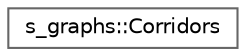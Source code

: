 digraph "Graphical Class Hierarchy"
{
 // LATEX_PDF_SIZE
  bgcolor="transparent";
  edge [fontname=Helvetica,fontsize=10,labelfontname=Helvetica,labelfontsize=10];
  node [fontname=Helvetica,fontsize=10,shape=box,height=0.2,width=0.4];
  rankdir="LR";
  Node0 [label="s_graphs::Corridors",height=0.2,width=0.4,color="grey40", fillcolor="white", style="filled",URL="$structs__graphs_1_1Corridors.html",tooltip=" "];
}
